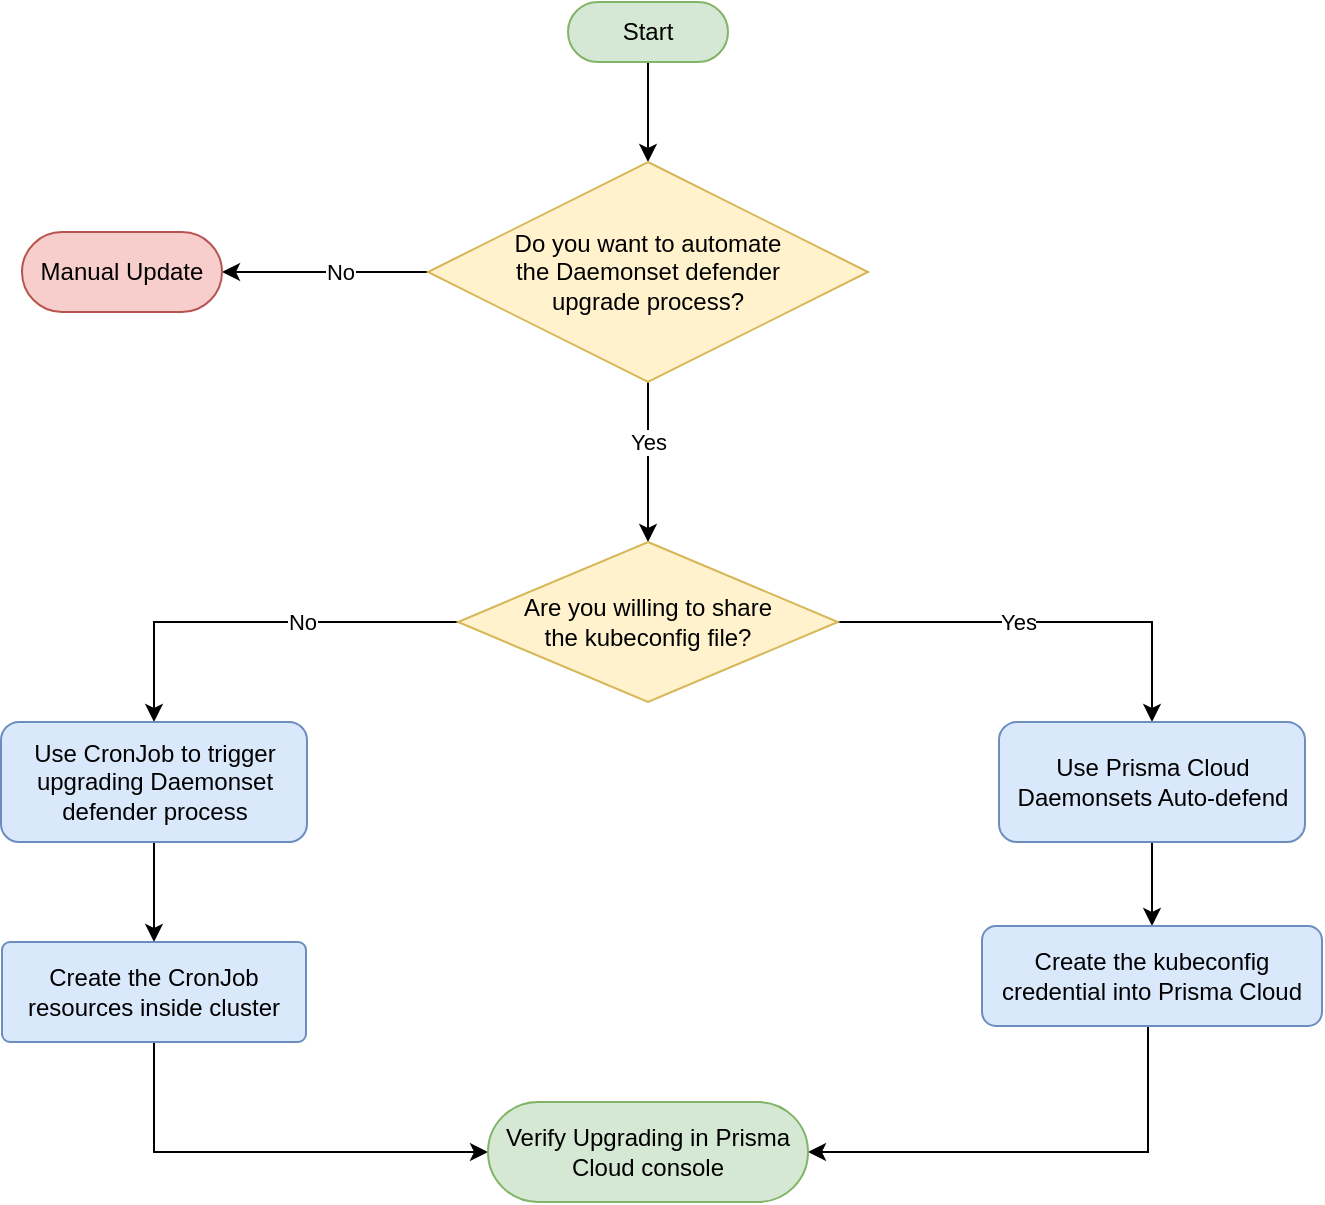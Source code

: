 <mxfile version="23.1.5" type="device">
  <diagram name="Page-1" id="keqmHgBlxp_UfgcWt8uq">
    <mxGraphModel dx="1259" dy="701" grid="1" gridSize="10" guides="1" tooltips="1" connect="1" arrows="1" fold="1" page="1" pageScale="1" pageWidth="850" pageHeight="1100" math="0" shadow="0">
      <root>
        <mxCell id="0" />
        <mxCell id="1" parent="0" />
        <mxCell id="9xiRyUTBKhDjXZEKI8Sx-3" style="edgeStyle=orthogonalEdgeStyle;rounded=0;orthogonalLoop=1;jettySize=auto;html=1;entryX=0.5;entryY=0;entryDx=0;entryDy=0;" edge="1" parent="1" source="9xiRyUTBKhDjXZEKI8Sx-1" target="9xiRyUTBKhDjXZEKI8Sx-2">
          <mxGeometry relative="1" as="geometry" />
        </mxCell>
        <mxCell id="9xiRyUTBKhDjXZEKI8Sx-1" value="Start" style="rounded=1;whiteSpace=wrap;html=1;arcSize=50;fillColor=#d5e8d4;strokeColor=#82b366;" vertex="1" parent="1">
          <mxGeometry x="400" y="80" width="80" height="30" as="geometry" />
        </mxCell>
        <mxCell id="9xiRyUTBKhDjXZEKI8Sx-5" style="edgeStyle=orthogonalEdgeStyle;rounded=0;orthogonalLoop=1;jettySize=auto;html=1;" edge="1" parent="1" source="9xiRyUTBKhDjXZEKI8Sx-2" target="9xiRyUTBKhDjXZEKI8Sx-4">
          <mxGeometry relative="1" as="geometry" />
        </mxCell>
        <mxCell id="9xiRyUTBKhDjXZEKI8Sx-6" value="No" style="edgeLabel;html=1;align=center;verticalAlign=middle;resizable=0;points=[];" vertex="1" connectable="0" parent="9xiRyUTBKhDjXZEKI8Sx-5">
          <mxGeometry x="-0.283" relative="1" as="geometry">
            <mxPoint x="-7" as="offset" />
          </mxGeometry>
        </mxCell>
        <mxCell id="9xiRyUTBKhDjXZEKI8Sx-8" style="edgeStyle=orthogonalEdgeStyle;rounded=0;orthogonalLoop=1;jettySize=auto;html=1;entryX=0.5;entryY=0;entryDx=0;entryDy=0;" edge="1" parent="1" source="9xiRyUTBKhDjXZEKI8Sx-2" target="9xiRyUTBKhDjXZEKI8Sx-7">
          <mxGeometry relative="1" as="geometry" />
        </mxCell>
        <mxCell id="9xiRyUTBKhDjXZEKI8Sx-9" value="Yes" style="edgeLabel;html=1;align=center;verticalAlign=middle;resizable=0;points=[];" vertex="1" connectable="0" parent="9xiRyUTBKhDjXZEKI8Sx-8">
          <mxGeometry x="-0.325" relative="1" as="geometry">
            <mxPoint y="3" as="offset" />
          </mxGeometry>
        </mxCell>
        <mxCell id="9xiRyUTBKhDjXZEKI8Sx-2" value="Do you want to automate &lt;br&gt;the Daemonset defender &lt;br&gt;upgrade process?" style="rhombus;whiteSpace=wrap;html=1;verticalAlign=middle;fillColor=#fff2cc;strokeColor=#d6b656;" vertex="1" parent="1">
          <mxGeometry x="330" y="160" width="220" height="110" as="geometry" />
        </mxCell>
        <mxCell id="9xiRyUTBKhDjXZEKI8Sx-4" value="Manual Update" style="rounded=1;whiteSpace=wrap;html=1;fillColor=#f8cecc;strokeColor=#b85450;arcSize=50;" vertex="1" parent="1">
          <mxGeometry x="127" y="195" width="100" height="40" as="geometry" />
        </mxCell>
        <mxCell id="9xiRyUTBKhDjXZEKI8Sx-12" style="edgeStyle=orthogonalEdgeStyle;rounded=0;orthogonalLoop=1;jettySize=auto;html=1;entryX=0.5;entryY=0;entryDx=0;entryDy=0;exitX=1;exitY=0.5;exitDx=0;exitDy=0;" edge="1" parent="1" source="9xiRyUTBKhDjXZEKI8Sx-7" target="9xiRyUTBKhDjXZEKI8Sx-11">
          <mxGeometry relative="1" as="geometry">
            <mxPoint x="502" y="390" as="sourcePoint" />
          </mxGeometry>
        </mxCell>
        <mxCell id="9xiRyUTBKhDjXZEKI8Sx-13" value="Yes" style="edgeLabel;html=1;align=center;verticalAlign=middle;resizable=0;points=[];" vertex="1" connectable="0" parent="9xiRyUTBKhDjXZEKI8Sx-12">
          <mxGeometry x="-0.074" y="3" relative="1" as="geometry">
            <mxPoint x="-6" y="3" as="offset" />
          </mxGeometry>
        </mxCell>
        <mxCell id="9xiRyUTBKhDjXZEKI8Sx-17" style="edgeStyle=orthogonalEdgeStyle;rounded=0;orthogonalLoop=1;jettySize=auto;html=1;entryX=0.5;entryY=0;entryDx=0;entryDy=0;" edge="1" parent="1" source="9xiRyUTBKhDjXZEKI8Sx-7" target="9xiRyUTBKhDjXZEKI8Sx-16">
          <mxGeometry relative="1" as="geometry" />
        </mxCell>
        <mxCell id="9xiRyUTBKhDjXZEKI8Sx-18" value="No" style="edgeLabel;html=1;align=center;verticalAlign=middle;resizable=0;points=[];" vertex="1" connectable="0" parent="9xiRyUTBKhDjXZEKI8Sx-17">
          <mxGeometry x="-0.156" relative="1" as="geometry">
            <mxPoint x="7" as="offset" />
          </mxGeometry>
        </mxCell>
        <mxCell id="9xiRyUTBKhDjXZEKI8Sx-7" value="Are you willing to share&lt;br&gt;the kubeconfig file?" style="rhombus;whiteSpace=wrap;html=1;fillColor=#fff2cc;strokeColor=#d6b656;" vertex="1" parent="1">
          <mxGeometry x="345" y="350" width="190" height="80" as="geometry" />
        </mxCell>
        <mxCell id="9xiRyUTBKhDjXZEKI8Sx-15" style="edgeStyle=orthogonalEdgeStyle;rounded=0;orthogonalLoop=1;jettySize=auto;html=1;entryX=0.5;entryY=0;entryDx=0;entryDy=0;" edge="1" parent="1" source="9xiRyUTBKhDjXZEKI8Sx-11" target="9xiRyUTBKhDjXZEKI8Sx-14">
          <mxGeometry relative="1" as="geometry" />
        </mxCell>
        <mxCell id="9xiRyUTBKhDjXZEKI8Sx-11" value="Use Prisma Cloud Daemonsets Auto-defend" style="rounded=1;whiteSpace=wrap;html=1;fillColor=#dae8fc;strokeColor=#6c8ebf;" vertex="1" parent="1">
          <mxGeometry x="615.5" y="440" width="153" height="60" as="geometry" />
        </mxCell>
        <mxCell id="9xiRyUTBKhDjXZEKI8Sx-26" style="edgeStyle=orthogonalEdgeStyle;rounded=0;orthogonalLoop=1;jettySize=auto;html=1;entryX=1;entryY=0.5;entryDx=0;entryDy=0;" edge="1" parent="1" source="9xiRyUTBKhDjXZEKI8Sx-14" target="9xiRyUTBKhDjXZEKI8Sx-21">
          <mxGeometry relative="1" as="geometry">
            <Array as="points">
              <mxPoint x="690" y="655" />
            </Array>
          </mxGeometry>
        </mxCell>
        <mxCell id="9xiRyUTBKhDjXZEKI8Sx-14" value="Create the kubeconfig credential into Prisma Cloud" style="rounded=1;whiteSpace=wrap;html=1;fillColor=#dae8fc;strokeColor=#6c8ebf;arcSize=14;" vertex="1" parent="1">
          <mxGeometry x="607" y="542" width="170" height="50" as="geometry" />
        </mxCell>
        <mxCell id="9xiRyUTBKhDjXZEKI8Sx-20" style="edgeStyle=orthogonalEdgeStyle;rounded=0;orthogonalLoop=1;jettySize=auto;html=1;" edge="1" parent="1" source="9xiRyUTBKhDjXZEKI8Sx-16" target="9xiRyUTBKhDjXZEKI8Sx-19">
          <mxGeometry relative="1" as="geometry" />
        </mxCell>
        <mxCell id="9xiRyUTBKhDjXZEKI8Sx-16" value="Use CronJob to trigger upgrading Daemonset defender process" style="rounded=1;whiteSpace=wrap;html=1;fillColor=#dae8fc;strokeColor=#6c8ebf;" vertex="1" parent="1">
          <mxGeometry x="116.5" y="440" width="153" height="60" as="geometry" />
        </mxCell>
        <mxCell id="9xiRyUTBKhDjXZEKI8Sx-22" style="edgeStyle=orthogonalEdgeStyle;rounded=0;orthogonalLoop=1;jettySize=auto;html=1;exitX=0.5;exitY=1;exitDx=0;exitDy=0;entryX=0;entryY=0.5;entryDx=0;entryDy=0;" edge="1" parent="1" source="9xiRyUTBKhDjXZEKI8Sx-19" target="9xiRyUTBKhDjXZEKI8Sx-21">
          <mxGeometry relative="1" as="geometry" />
        </mxCell>
        <mxCell id="9xiRyUTBKhDjXZEKI8Sx-19" value="Create the CronJob resources inside cluster" style="rounded=1;whiteSpace=wrap;html=1;fillColor=#dae8fc;strokeColor=#6c8ebf;arcSize=8;" vertex="1" parent="1">
          <mxGeometry x="117" y="550" width="152" height="50" as="geometry" />
        </mxCell>
        <mxCell id="9xiRyUTBKhDjXZEKI8Sx-21" value="Verify Upgrading in Prisma Cloud console" style="rounded=1;whiteSpace=wrap;html=1;fillColor=#d5e8d4;strokeColor=#82b366;arcSize=50;" vertex="1" parent="1">
          <mxGeometry x="360" y="630" width="160" height="50" as="geometry" />
        </mxCell>
      </root>
    </mxGraphModel>
  </diagram>
</mxfile>
